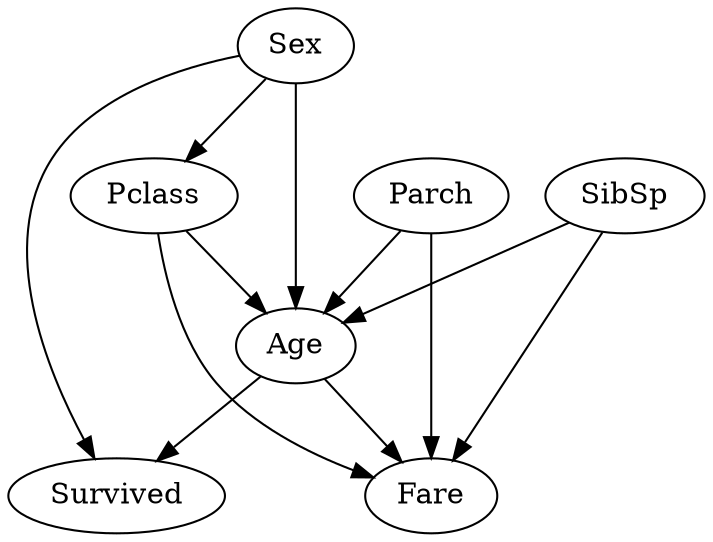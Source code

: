 strict digraph  {
Survived;
Pclass;
Sex;
Age;
SibSp;
Parch;
Fare;
Pclass -> Age  [origin=learned, weight="5.416071829739479"];
Pclass -> Fare  [origin=learned, weight="-14.25094835798153"];
Sex -> Pclass  [origin=learned, weight="1.9612868992525074"];
Sex -> Age  [origin=learned, weight="15.093280533019355"];
Sex -> Survived  [origin=unknown];
Age -> Fare  [origin=learned, weight="0.8868948035637376"];
Age -> Survived  [origin=unknown];
SibSp -> Age  [origin=learned, weight="-2.3941882023445102"];
SibSp -> Fare  [origin=learned, weight="11.379387128775761"];
Parch -> Age  [origin=learned, weight="1.272125513706115"];
Parch -> Fare  [origin=learned, weight="13.65133594895557"];
}

